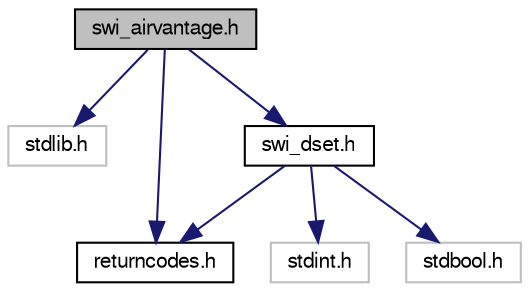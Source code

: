 digraph G
{
  bgcolor="transparent";
  edge [fontname="FreeSans",fontsize=10,labelfontname="FreeSans",labelfontsize=10];
  node [fontname="FreeSans",fontsize=10,shape=record];
  Node1 [label="swi_airvantage.h",height=0.2,width=0.4,color="black", fillcolor="grey75", style="filled" fontcolor="black"];
  Node1 -> Node2 [color="midnightblue",fontsize=10,style="solid",fontname="FreeSans"];
  Node2 [label="stdlib.h",height=0.2,width=0.4,color="grey75"];
  Node1 -> Node3 [color="midnightblue",fontsize=10,style="solid",fontname="FreeSans"];
  Node3 [label="returncodes.h",height=0.2,width=0.4,color="black",URL="$returncodes_8h.html",tooltip="Common return codes."];
  Node1 -> Node4 [color="midnightblue",fontsize=10,style="solid",fontname="FreeSans"];
  Node4 [label="swi_dset.h",height=0.2,width=0.4,color="black",URL="$swi__dset_8h.html",tooltip="Data Set API provides ways to manipulate incoming data."];
  Node4 -> Node5 [color="midnightblue",fontsize=10,style="solid",fontname="FreeSans"];
  Node5 [label="stdint.h",height=0.2,width=0.4,color="grey75"];
  Node4 -> Node6 [color="midnightblue",fontsize=10,style="solid",fontname="FreeSans"];
  Node6 [label="stdbool.h",height=0.2,width=0.4,color="grey75"];
  Node4 -> Node3 [color="midnightblue",fontsize=10,style="solid",fontname="FreeSans"];
}
